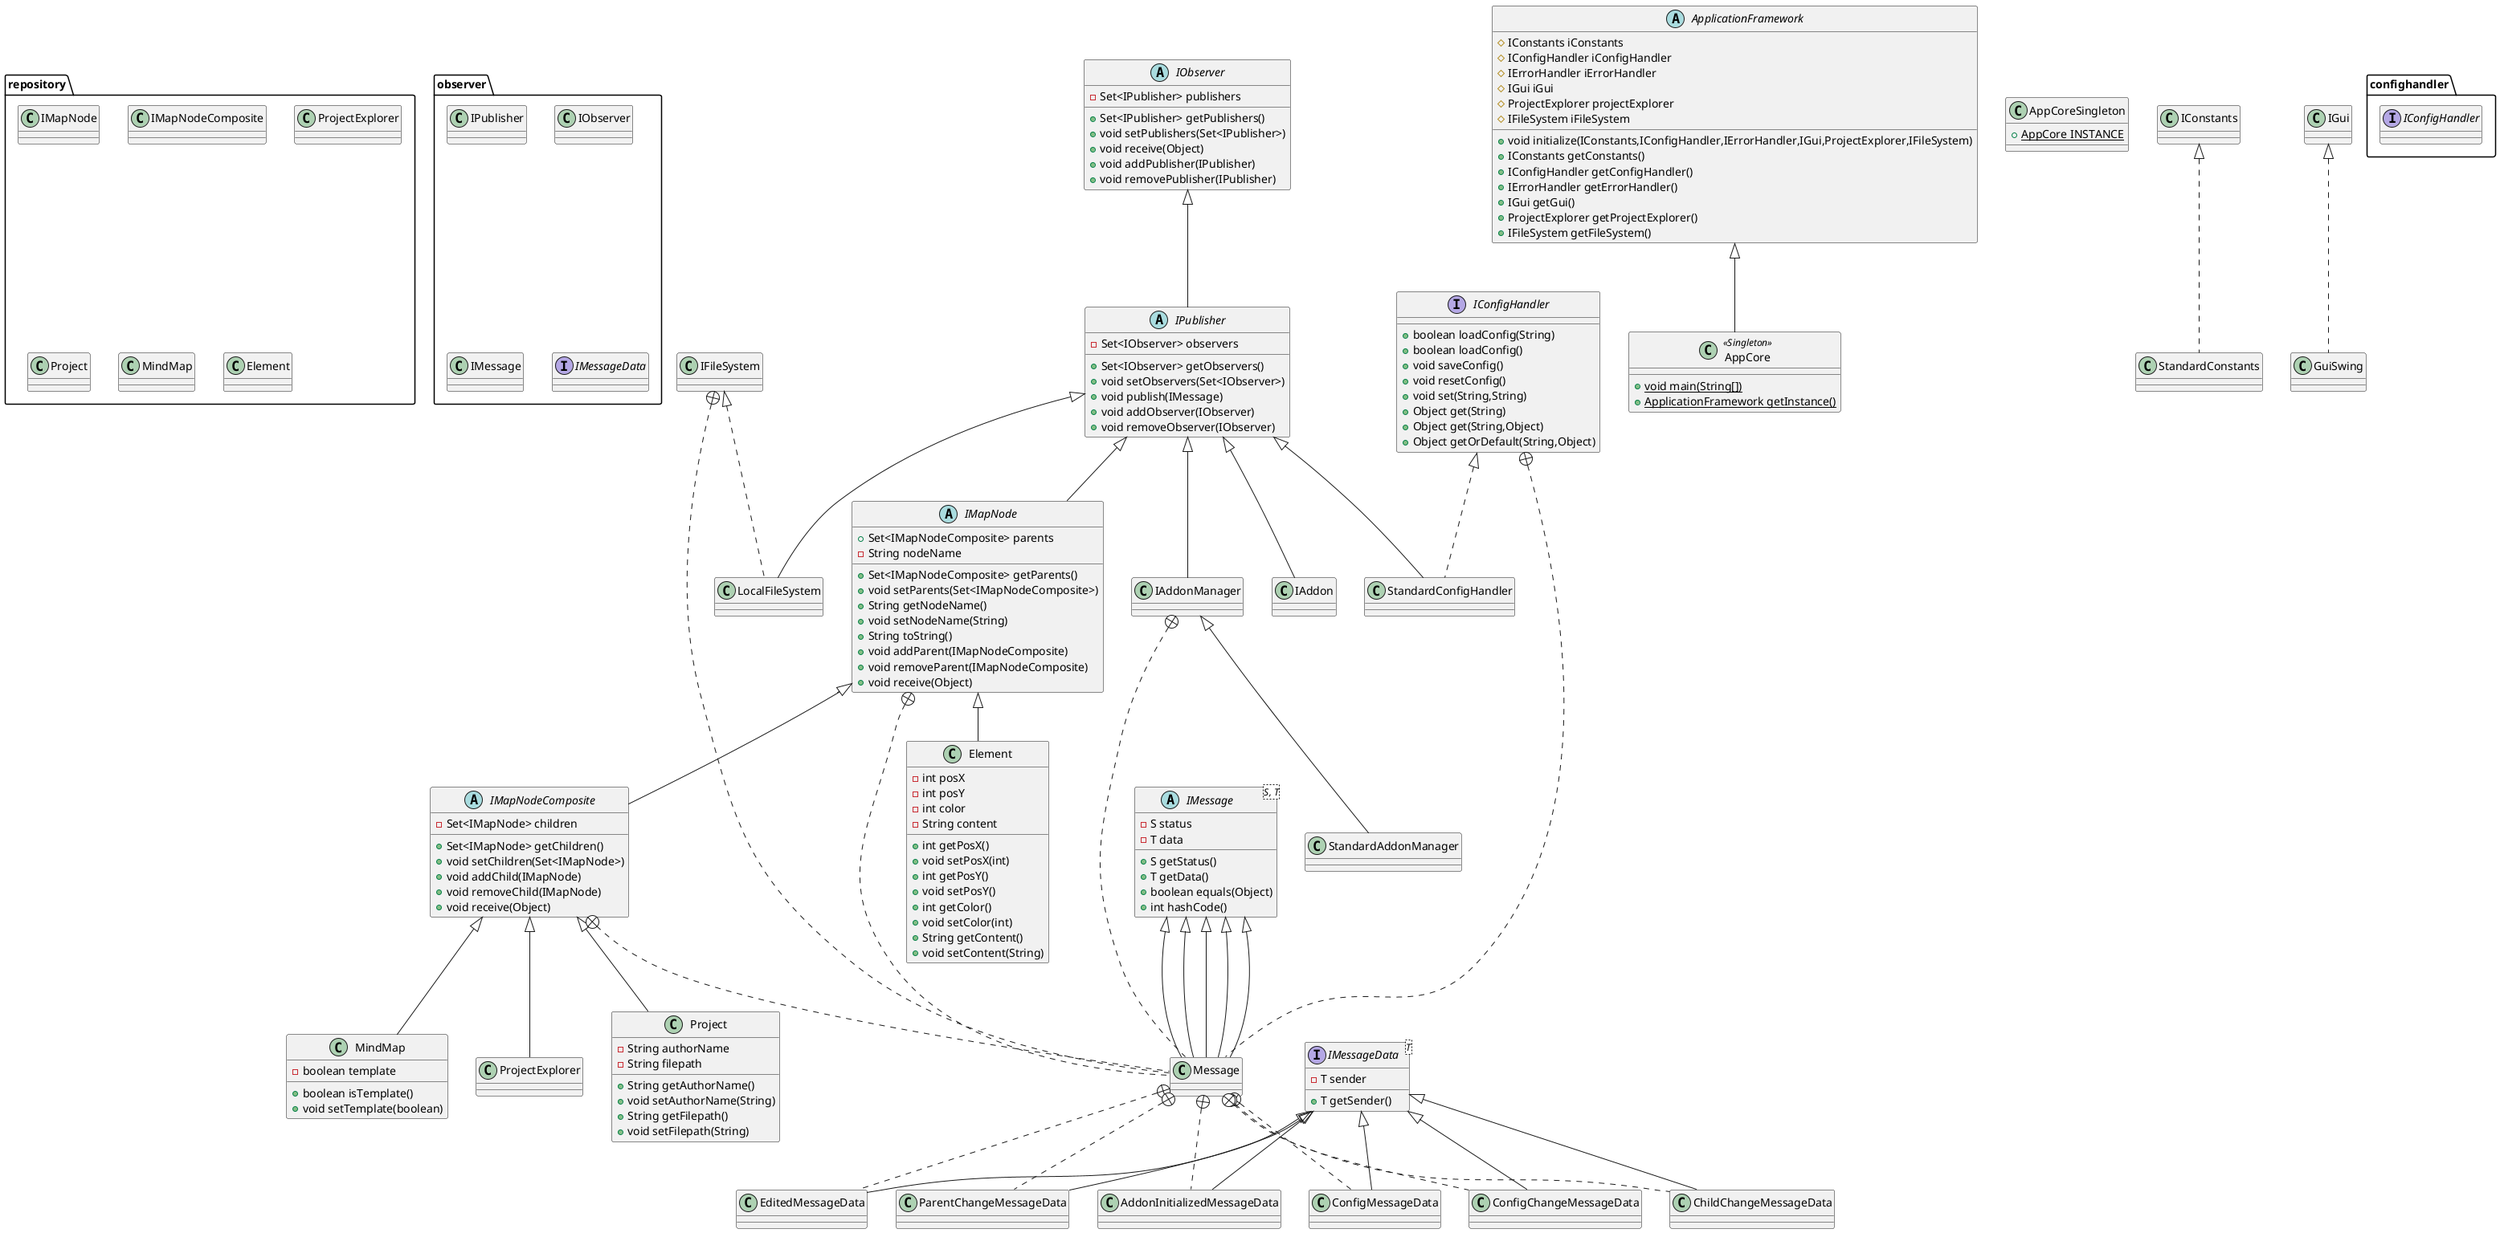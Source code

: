 @startuml

' --- Repository ---

package repository {
    class IMapNode
    class IMapNodeComposite
    class ProjectExplorer
    class Project
    class MindMap
    class Element
}

abstract class IMapNode {
+ Set<IMapNodeComposite> parents
- String nodeName
+ Set<IMapNodeComposite> getParents()
+ void setParents(Set<IMapNodeComposite>)
+ String getNodeName()
+ void setNodeName(String)
+ String toString()
+ void addParent(IMapNodeComposite)
+ void removeParent(IMapNodeComposite)
+ void receive(Object)
}
abstract class IMapNodeComposite {
- Set<IMapNode> children
+ Set<IMapNode> getChildren()
+ void setChildren(Set<IMapNode>)
+ void addChild(IMapNode)
+ void removeChild(IMapNode)
+ void receive(Object)
}
class ProjectExplorer {
}
class Project {
- String authorName
- String filepath
+ String getAuthorName()
+ void setAuthorName(String)
+ String getFilepath()
+ void setFilepath(String)
}
class MindMap {
- boolean template
+ boolean isTemplate()
+ void setTemplate(boolean)
}
class Element {
- int posX
- int posY
- int color
- String content
+ int getPosX()
+ void setPosX(int)
+ int getPosY()
+ void setPosY()
+ int getColor()
+ void setColor(int)
+ String getContent()
+ void setContent(String)
}

' --- Observer ---

package observer {
    class IPublisher
    class IObserver
    class IMessage
    interface IMessageData
}

abstract class IPublisher {
- Set<IObserver> observers
+ Set<IObserver> getObservers()
+ void setObservers(Set<IObserver>)
+ void publish(IMessage)
+ void addObserver(IObserver)
+ void removeObserver(IObserver)
}
abstract class IObserver {
- Set<IPublisher> publishers
+ Set<IPublisher> getPublishers()
+ void setPublishers(Set<IPublisher>)
+ void receive(Object)
+ void addPublisher(IPublisher)
+ void removePublisher(IPublisher)
}
abstract class IMessage<S, T> {
- S status
- T data
+ S getStatus()
+ T getData()
+ boolean equals(Object)
+ int hashCode()
}
interface IMessageData<T> {
- T sender
+ T getSender()
}

' --- ApplicationFramework ---

class AppCore <<Singleton>> {
+ {static} void main(String[])
+ {static} ApplicationFramework getInstance()
}
class AppCoreSingleton {
+ {static} AppCore INSTANCE
}
abstract class ApplicationFramework {
# IConstants iConstants
# IConfigHandler iConfigHandler
# IErrorHandler iErrorHandler
# IGui iGui
# ProjectExplorer projectExplorer
# IFileSystem iFileSystem
+ void initialize(IConstants,IConfigHandler,IErrorHandler,IGui,ProjectExplorer,IFileSystem)
+ IConstants getConstants()
+ IConfigHandler getConfigHandler()
+ IErrorHandler getErrorHandler()
+ IGui getGui()
+ ProjectExplorer getProjectExplorer()
+ IFileSystem getFileSystem()
}

' --- Addon ---

' --- ConfigHandler ---

' --- Constants ---

package confighandler {
    interface IConfigHandler
}

interface IConfigHandler {
+ boolean loadConfig(String)
+ boolean loadConfig()
+ void saveConfig()
+ void resetConfig()
+ void set(String,String)
+ Object get(String)
+ Object get(String,Object)
+ Object getOrDefault(String,Object)
}

' --- Filesystem ---

' --- GUI ---

' --- GUI.Swing? ---

' --- Relations ---

IMapNodeComposite <|-- ProjectExplorer
ApplicationFramework <|-- AppCore
AppCore +.. AppCore.AppCoreSingleton
IMapNode <|-- Element
IMapNodeComposite <|-- MindMap
IPublisher <|-- IAddon
IPublisher <|-- IMapNode
IMapNode +.. Message
IMessage <|-- Message
Message +.. EditedMessageData
IMessageData <|-- EditedMessageData
Message +.. ParentChangeMessageData
IMessageData <|-- ParentChangeMessageData
IMapNodeComposite <|-- Project
IConstants <|.. StandardConstants
IFileSystem +.. Message
IMessage <|-- Message
IPublisher <|-- IAddonManager
IAddonManager +.. Message
IMessage <|-- Message
Message +.. AddonInitializedMessageData
IMessageData <|-- AddonInitializedMessageData
IConfigHandler <|.. StandardConfigHandler
IPublisher <|-- StandardConfigHandler
IGui <|.. GuiSwing
IConfigHandler +.. Message
IMessage <|-- Message
Message +.. ConfigMessageData
IMessageData <|-- ConfigMessageData
Message +.. ConfigChangeMessageData
IMessageData <|-- ConfigChangeMessageData
IObserver <|-- IPublisher
IFileSystem <|.. LocalFileSystem
IPublisher <|-- LocalFileSystem
IMapNode <|-- IMapNodeComposite
IMapNodeComposite +.. Message
IMessage <|-- Message
Message +.. ChildChangeMessageData
IMessageData <|-- ChildChangeMessageData
IAddonManager <|-- StandardAddonManager
@enduml